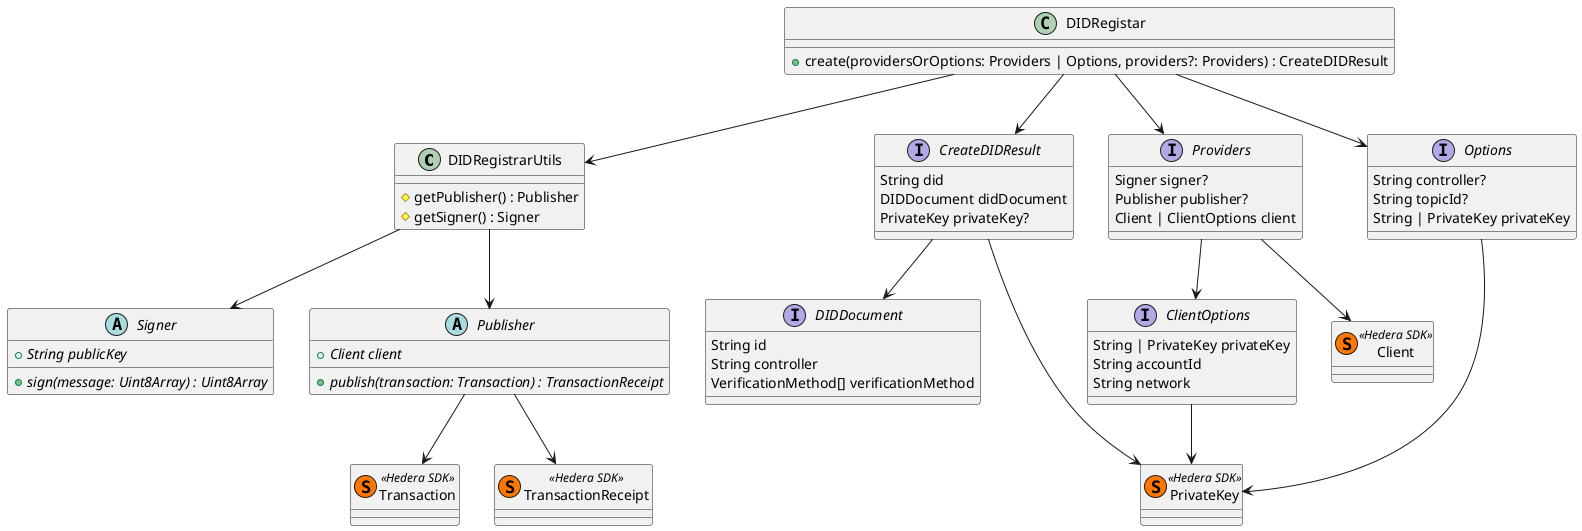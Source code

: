 @startuml create-did-dependencies
DIDRegistrarUtils --> Signer
DIDRegistrarUtils --> Publisher
DIDRegistar --> DIDRegistrarUtils
CreateDIDResult --> DIDDocument
DIDRegistar --> Providers
DIDRegistar --> Options
Providers --> ClientOptions
DIDRegistar --> CreateDIDResult
ClientOptions --> PrivateKey
CreateDIDResult --> PrivateKey
Options --> PrivateKey
Publisher --> Transaction
Publisher --> TransactionReceipt
Providers --> Client


class DIDRegistar {
   + create(providersOrOptions: Providers | Options, providers?: Providers) : CreateDIDResult
}

class DIDRegistrarUtils {
   # getPublisher() : Publisher
   # getSigner() : Signer
}

interface CreateDIDResult {
   String did
   DIDDocument didDocument
   PrivateKey privateKey?
}

interface Providers {
   Signer signer?
   Publisher publisher?
   Client | ClientOptions client
}

interface ClientOptions {
   String | PrivateKey privateKey
   String accountId
   String network
}

interface Options {
   String controller?
   String topicId?
   String | PrivateKey privateKey
}


abstract class Signer {
   {abstract} + String publicKey
   {abstract} + sign(message: Uint8Array) : Uint8Array
}

abstract class Publisher {
   {abstract} + Client client
   {abstract} + publish(transaction: Transaction) : TransactionReceipt
}

interface DIDDocument {
   String id
   String controller
   VerificationMethod[] verificationMethod
}

class PrivateKey << (S,#FF7700) Hedera SDK >>
class Transaction << (S,#FF7700) Hedera SDK >>
class TransactionReceipt << (S,#FF7700) Hedera SDK >>
class Client << (S,#FF7700) Hedera SDK >>
@enduml